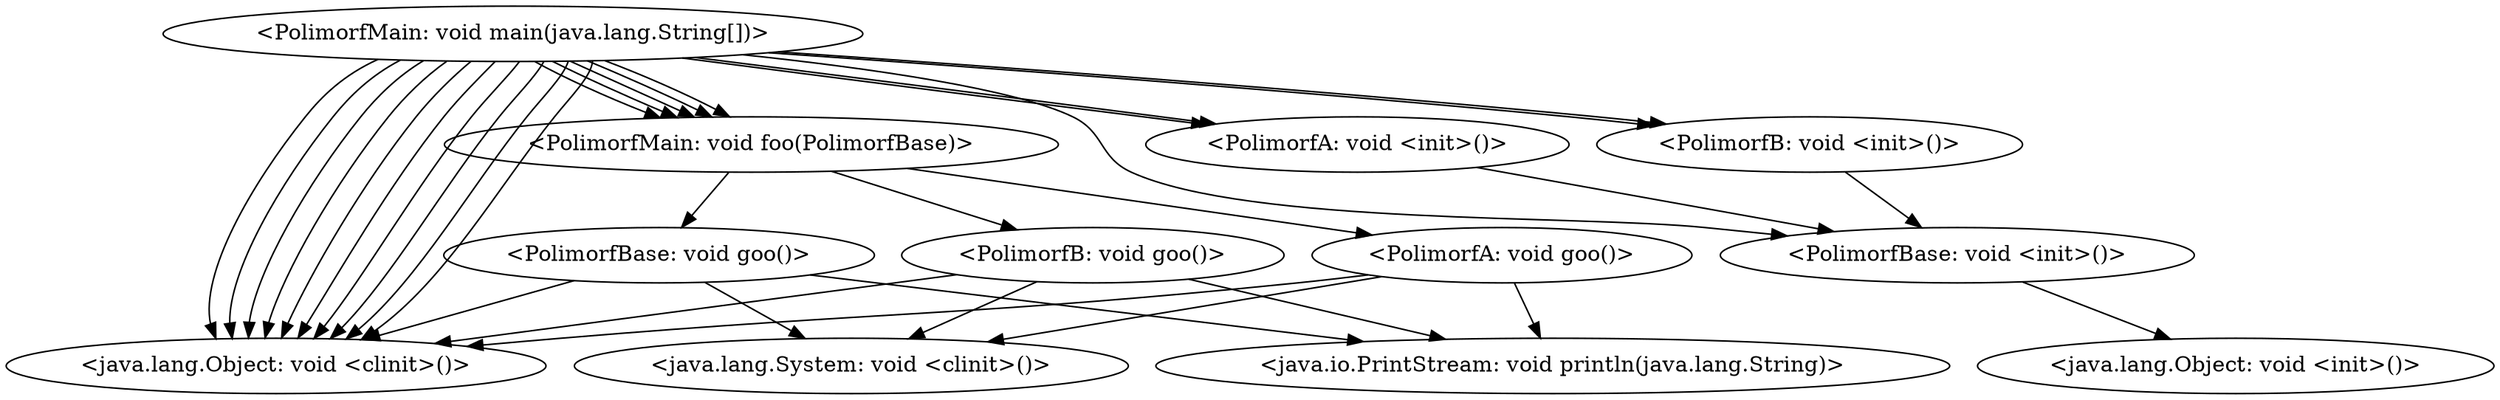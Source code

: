 digraph "call-graph" {
    "<PolimorfMain: void main(java.lang.String[])>"
    "<java.lang.Object: void <clinit>()>"
    "<PolimorfMain: void main(java.lang.String[])>"->"<java.lang.Object: void <clinit>()>";
    "<PolimorfMain: void foo(PolimorfBase)>"
    "<PolimorfMain: void main(java.lang.String[])>"->"<PolimorfMain: void foo(PolimorfBase)>";
    "<PolimorfMain: void main(java.lang.String[])>"->"<PolimorfMain: void foo(PolimorfBase)>";
    "<PolimorfMain: void main(java.lang.String[])>"->"<PolimorfMain: void foo(PolimorfBase)>";
    "<PolimorfMain: void main(java.lang.String[])>"->"<PolimorfMain: void foo(PolimorfBase)>";
    "<PolimorfMain: void main(java.lang.String[])>"->"<PolimorfMain: void foo(PolimorfBase)>";
    "<PolimorfMain: void main(java.lang.String[])>"->"<java.lang.Object: void <clinit>()>";
    "<PolimorfMain: void main(java.lang.String[])>"->"<java.lang.Object: void <clinit>()>";
    "<PolimorfMain: void main(java.lang.String[])>"->"<java.lang.Object: void <clinit>()>";
    "<PolimorfMain: void main(java.lang.String[])>"->"<java.lang.Object: void <clinit>()>";
    "<PolimorfMain: void main(java.lang.String[])>"->"<java.lang.Object: void <clinit>()>";
    "<PolimorfMain: void main(java.lang.String[])>"->"<java.lang.Object: void <clinit>()>";
    "<PolimorfMain: void main(java.lang.String[])>"->"<java.lang.Object: void <clinit>()>";
    "<PolimorfMain: void main(java.lang.String[])>"->"<java.lang.Object: void <clinit>()>";
    "<PolimorfMain: void main(java.lang.String[])>"->"<java.lang.Object: void <clinit>()>";
    "<PolimorfA: void <init>()>"
    "<PolimorfMain: void main(java.lang.String[])>"->"<PolimorfA: void <init>()>";
    "<PolimorfB: void <init>()>"
    "<PolimorfMain: void main(java.lang.String[])>"->"<PolimorfB: void <init>()>";
    "<PolimorfMain: void main(java.lang.String[])>"->"<PolimorfA: void <init>()>";
    "<PolimorfMain: void main(java.lang.String[])>"->"<PolimorfB: void <init>()>";
    "<PolimorfBase: void <init>()>"
    "<PolimorfMain: void main(java.lang.String[])>"->"<PolimorfBase: void <init>()>";
    "<PolimorfBase: void goo()>"
    "<PolimorfMain: void foo(PolimorfBase)>"->"<PolimorfBase: void goo()>";
    "<PolimorfB: void goo()>"
    "<PolimorfMain: void foo(PolimorfBase)>"->"<PolimorfB: void goo()>";
    "<PolimorfA: void goo()>"
    "<PolimorfMain: void foo(PolimorfBase)>"->"<PolimorfA: void goo()>";
    "<java.lang.System: void <clinit>()>"
    "<PolimorfBase: void goo()>"->"<java.lang.System: void <clinit>()>";
    "<PolimorfBase: void goo()>"->"<java.lang.Object: void <clinit>()>";
    "<PolimorfB: void goo()>"->"<java.lang.System: void <clinit>()>";
    "<PolimorfB: void goo()>"->"<java.lang.Object: void <clinit>()>";
    "<PolimorfA: void goo()>"->"<java.lang.System: void <clinit>()>";
    "<PolimorfA: void goo()>"->"<java.lang.Object: void <clinit>()>";
    "<PolimorfA: void <init>()>"->"<PolimorfBase: void <init>()>";
    "<PolimorfB: void <init>()>"->"<PolimorfBase: void <init>()>";
    "<java.lang.Object: void <init>()>"
    "<PolimorfBase: void <init>()>"->"<java.lang.Object: void <init>()>";
    "<java.io.PrintStream: void println(java.lang.String)>"
    "<PolimorfBase: void goo()>"->"<java.io.PrintStream: void println(java.lang.String)>";
    "<PolimorfB: void goo()>"->"<java.io.PrintStream: void println(java.lang.String)>";
    "<PolimorfA: void goo()>"->"<java.io.PrintStream: void println(java.lang.String)>";
}
